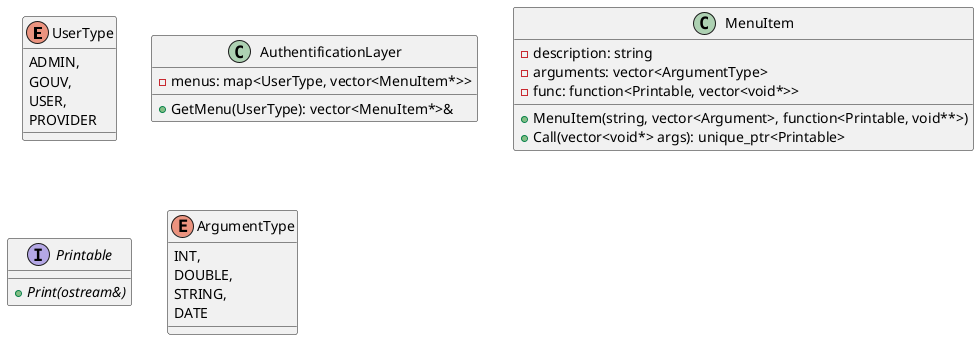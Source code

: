 @startuml
enum UserType {
    ADMIN,
    GOUV,
    USER,
    PROVIDER
}
class AuthentificationLayer {
    - menus: map<UserType, vector<MenuItem*>>

    + GetMenu(UserType): vector<MenuItem*>&
}

class MenuItem {
    - description: string
    - arguments: vector<ArgumentType>
    - func: function<Printable, vector<void*>>

    + MenuItem(string, vector<Argument>, function<Printable, void**>)
    + Call(vector<void*> args): unique_ptr<Printable>
}

interface Printable {
    + {abstract} Print(ostream&)
}

enum ArgumentType {
    INT,
    DOUBLE,
    STRING,
    DATE
}

@enduml
